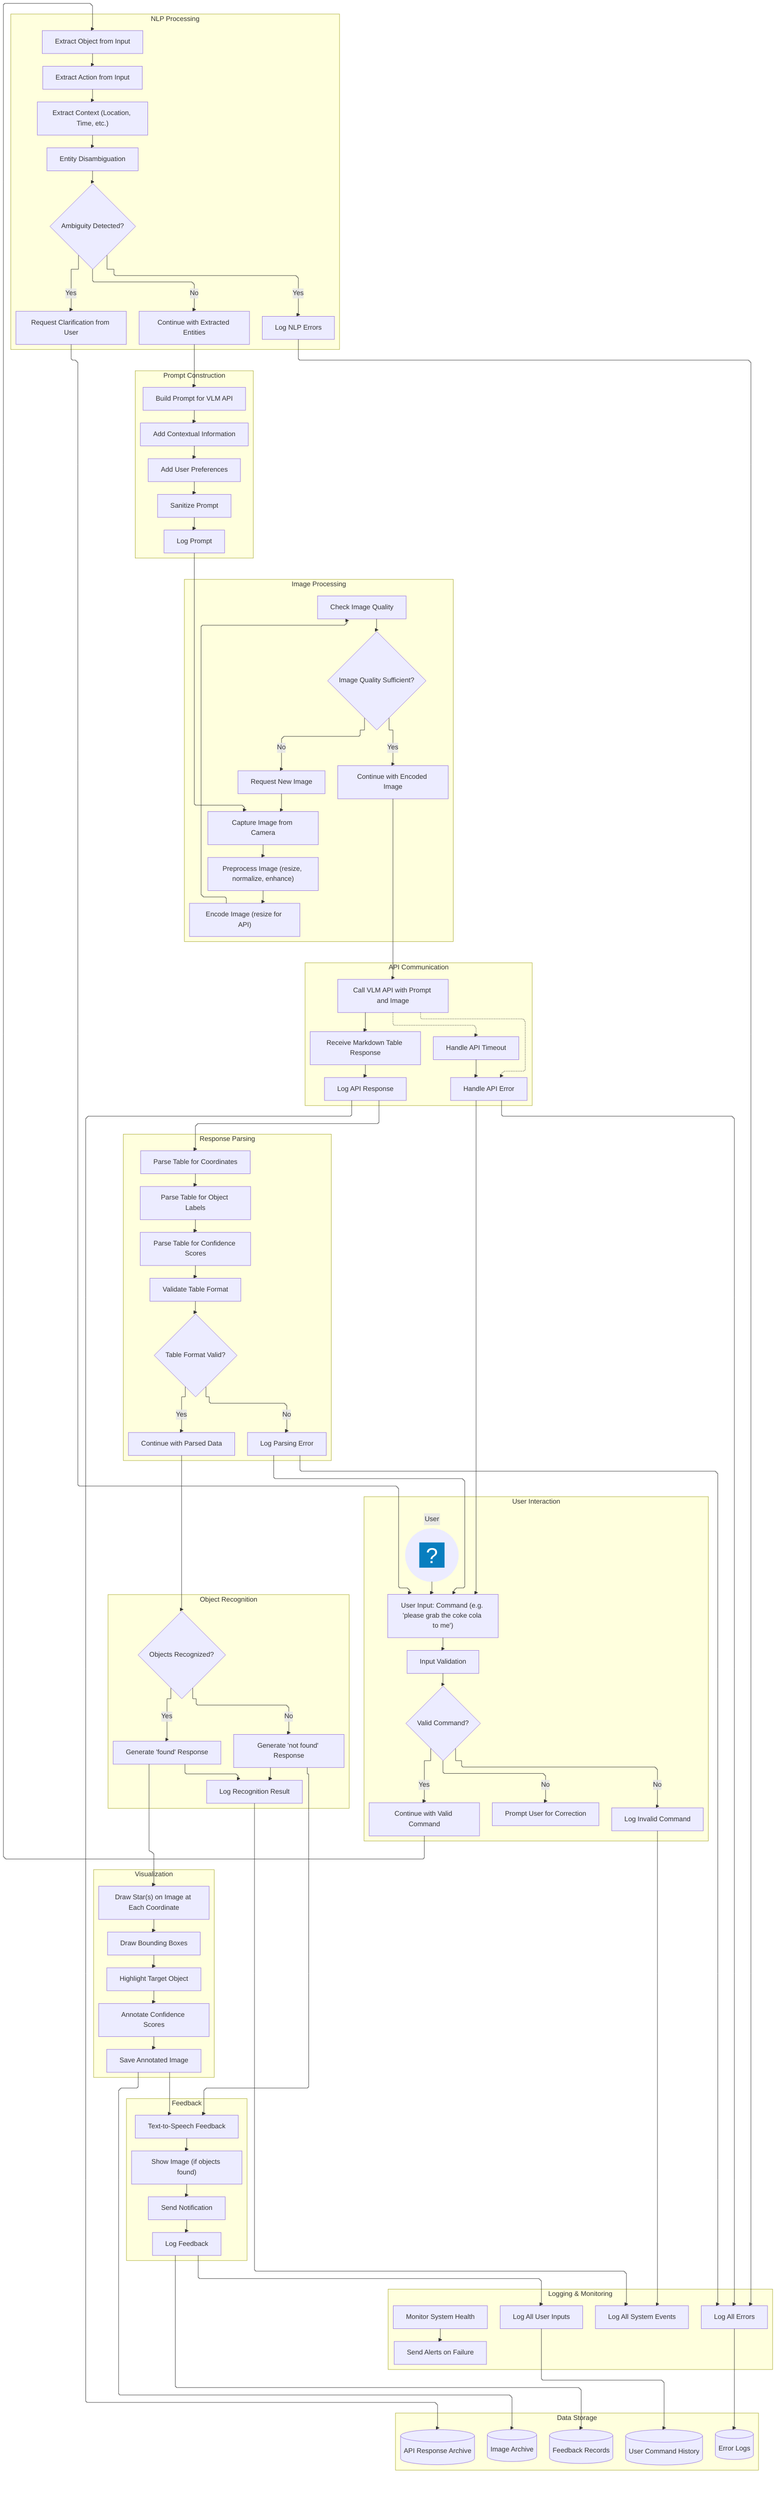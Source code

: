 %%{init: {"flowchart": {"curve": "stepBefore", "defaultRenderer": "elk"}} }%%
flowchart TD
    %% User Interaction Subgraph
    subgraph User Interaction ["User Interaction"]
        direction TB
        UI1@{ icon: "fa:user", form: "circle", label: "User", pos: "t", h: 60 }
        UI2["User Input: Command (e.g. 'please grab the coke cola to me')"]
        UI3["Input Validation"]
        UI4{"Valid Command?"}
        UI5["Prompt User for Correction"]
        UI6["Log Invalid Command"]
        UI7["Continue with Valid Command"]
        UI1 --> UI2
        UI2 --> UI3
        UI3 --> UI4
        UI4 -- No --> UI5
        UI4 -- No --> UI6
        UI4 -- Yes --> UI7
    end

    %% NLP Processing Subgraph
    subgraph NLP_Processing ["NLP Processing"]
        direction TB
        NLP1["Extract Object from Input"]
        NLP2["Extract Action from Input"]
        NLP3["Extract Context (Location, Time, etc.)"]
        NLP4["Entity Disambiguation"]
        NLP5{"Ambiguity Detected?"}
        NLP6["Request Clarification from User"]
        NLP7["Continue with Extracted Entities"]
        NLP8["Log NLP Errors"]
        UI7 --> NLP1
        NLP1 --> NLP2
        NLP2 --> NLP3
        NLP3 --> NLP4
        NLP4 --> NLP5
        NLP5 -- Yes --> NLP6
        NLP5 -- No --> NLP7
        NLP6 --> UI2
        NLP5 -- Yes --> NLP8
    end

    %% Prompt Construction Subgraph
    subgraph Prompt_Construction ["Prompt Construction"]
        direction TB
        PC1["Build Prompt for VLM API"]
        PC2["Add Contextual Information"]
        PC3["Add User Preferences"]
        PC4["Sanitize Prompt"]
        PC5["Log Prompt"]
        NLP7 --> PC1
        PC1 --> PC2
        PC2 --> PC3
        PC3 --> PC4
        PC4 --> PC5
    end

    %% Image Processing Subgraph
    subgraph Image_Processing ["Image Processing"]
        direction TB
        IP1["Capture Image from Camera"]
        IP2["Preprocess Image (resize, normalize, enhance)"]
        IP3["Encode Image (resize for API)"]
        IP4["Check Image Quality"]
        IP5{"Image Quality Sufficient?"}
        IP6["Request New Image"]
        IP7["Continue with Encoded Image"]
        PC5 --> IP1
        IP1 --> IP2
        IP2 --> IP3
        IP3 --> IP4
        IP4 --> IP5
        IP5 -- No --> IP6
        IP5 -- Yes --> IP7
        IP6 --> IP1
    end

    %% API Communication Subgraph
    subgraph API_Communication ["API Communication"]
        direction TB
        API1["Call VLM API with Prompt and Image"]
        API2["Handle API Timeout"]
        API3["Handle API Error"]
        API4["Receive Markdown Table Response"]
        API5["Log API Response"]
        IP7 --> API1
        API1 --> API4
        API1 -.-> API2
        API1 -.-> API3
        API4 --> API5
        API2 --> API3
        API3 --> UI2
    end

    %% Response Parsing Subgraph
    subgraph Response_Parsing ["Response Parsing"]
        direction TB
        RP1["Parse Table for Coordinates"]
        RP2["Parse Table for Object Labels"]
        RP3["Parse Table for Confidence Scores"]
        RP4["Validate Table Format"]
        RP5{"Table Format Valid?"}
        RP6["Log Parsing Error"]
        RP7["Continue with Parsed Data"]
        API5 --> RP1
        RP1 --> RP2
        RP2 --> RP3
        RP3 --> RP4
        RP4 --> RP5
        RP5 -- No --> RP6
        RP5 -- Yes --> RP7
        RP6 --> UI2
    end

    %% Object Recognition Subgraph
    subgraph Object_Recognition ["Object Recognition"]
        direction TB
        OR1{"Objects Recognized?"}
        OR2["Generate 'not found' Response"]
        OR3["Generate 'found' Response"]
        OR4["Log Recognition Result"]
        RP7 --> OR1
        OR1 -- No --> OR2
        OR1 -- Yes --> OR3
        OR2 --> OR4
        OR3 --> OR4
    end

    %% Visualization Subgraph
    subgraph Visualization ["Visualization"]
        direction TB
        V1["Draw Star(s) on Image at Each Coordinate"]
        V2["Draw Bounding Boxes"]
        V3["Highlight Target Object"]
        V4["Annotate Confidence Scores"]
        V5["Save Annotated Image"]
        OR3 --> V1
        V1 --> V2
        V2 --> V3
        V3 --> V4
        V4 --> V5
    end

    %% Feedback Subgraph
    subgraph Feedback ["Feedback"]
        direction TB
        F1["Text-to-Speech Feedback"]
        F2["Show Image (if objects found)"]
        F3["Send Notification"]
        F4["Log Feedback"]
        OR2 --> F1
        V5 --> F1
        F1 --> F2
        F2 --> F3
        F3 --> F4
    end

    %% Logging & Monitoring Subgraph
    subgraph Logging_Monitoring ["Logging & Monitoring"]
        direction TB
        LM1["Log All User Inputs"]
        LM2["Log All System Events"]
        LM3["Log All Errors"]
        LM4["Monitor System Health"]
        LM5["Send Alerts on Failure"]
        F4 --> LM1
        UI6 --> LM2
        NLP8 --> LM3
        API3 --> LM3
        RP6 --> LM3
        OR4 --> LM2
        LM4 --> LM5
    end

    %% Data Storage Subgraph
    subgraph Data_Storage ["Data Storage"]
        direction TB
        DS1[("User Command History")]
        DS2[("Image Archive")]
        DS3[("API Response Archive")]
        DS4[("Error Logs")]
        DS5[("Feedback Records")]
        LM1 --> DS1
        V5 --> DS2
        API5 --> DS3
        LM3 --> DS4
        F4 --> DS5
    end

    %% Tooltips and Click Events
    click UI2 "https://en.wikipedia.org/wiki/Natural_language_processing" "Learn about NLP"
    click PC1 "https://en.wikipedia.org/wiki/Prompt_engineering" "Prompt Engineering"
    click IP2 "https://en.wikipedia.org/wiki/Image_processing" "Image Processing"
    click API1 "https://en.wikipedia.org/wiki/API" "API Info"
    click RP1 "https://en.wikipedia.org/wiki/Markdown" "Markdown Table Parsing"
    click OR1 "https://en.wikipedia.org/wiki/Object_recognition" "Object Recognition"
    click V1 "https://en.wikipedia.org/wiki/Image_annotation" "Image Annotation"
    click F1 "https://en.wikipedia.org/wiki/Speech_synthesis" "Text-to-Speech"
    click LM4 "https://en.wikipedia.org/wiki/System_monitoring" "System Monitoring"
    click DS1 "https://en.wikipedia.org/wiki/Database" "Database Info"

    %% Styling
    classDef user fill:#e3f2fd,stroke:#1976d2,stroke-width:2px;
    classDef nlp fill:#fff3e0,stroke:#f57c00,stroke-width:2px;
    classDef prompt fill:#f3e5f5,stroke:#8e24aa,stroke-width:2px;
    classDef image fill:#e8f5e9,stroke:#388e3c,stroke-width:2px;
    classDef api fill:#fce4ec,stroke:#d81b60,stroke-width:2px;
    classDef parse fill:#f9fbe7,stroke:#afb42b,stroke-width:2px;